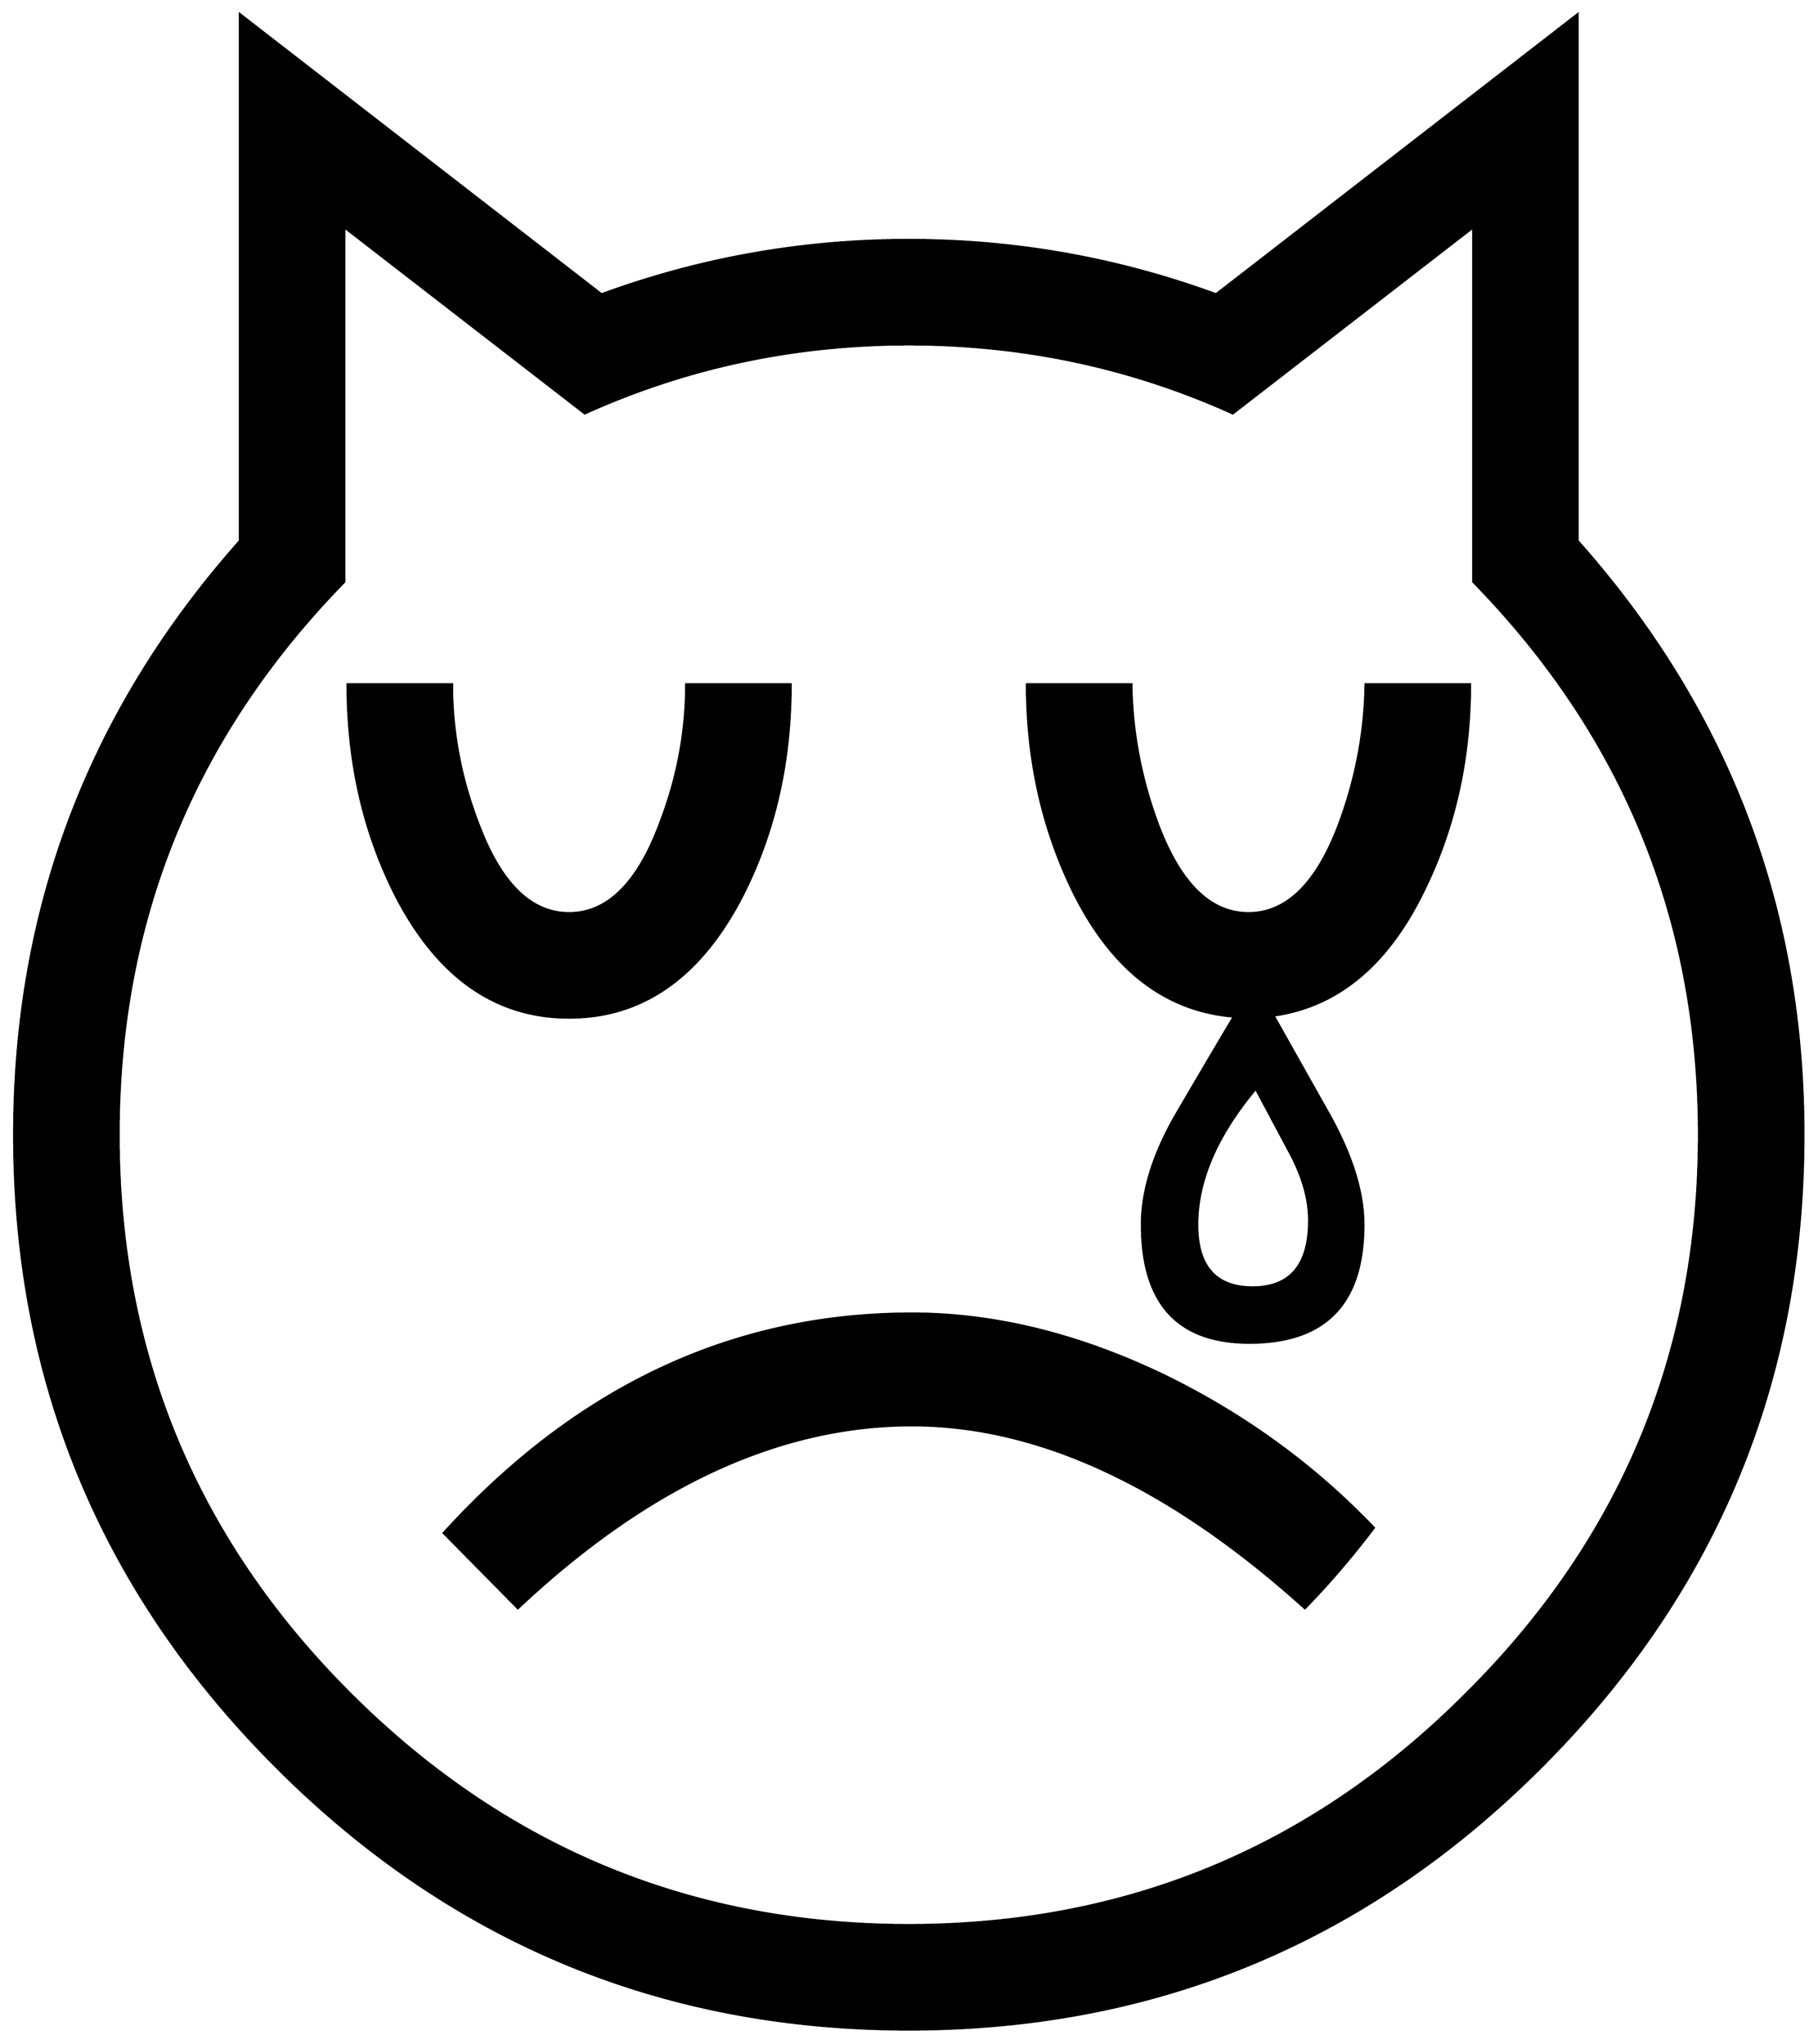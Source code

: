 


\begin{tikzpicture}[y=0.80pt, x=0.80pt, yscale=-1.0, xscale=1.0, inner sep=0pt, outer sep=0pt]
\begin{scope}[shift={(100.0,1706.0)},nonzero rule]
  \path[draw=.,fill=.,line width=1.600pt] (1794.0,-474.0) ..
    controls (1794.0,-238.0) and (1710.333,-36.333) ..
    (1543.0,131.0) .. controls (1375.667,298.333) and (1174.0,382.0)
    .. (938.0,382.0) .. controls (702.0,382.0) and (500.333,298.333)
    .. (333.0,131.0) .. controls (165.667,-36.333) and (82.0,-238.0)
    .. (82.0,-474.0) .. controls (82.0,-690.667) and
    (154.0,-880.0) .. (298.0,-1042.0) -- (298.0,-1546.0) --
    (644.0,-1278.0) .. controls (738.667,-1312.667) and
    (836.667,-1330.0) .. (938.0,-1330.0) .. controls
    (1039.333,-1330.0) and (1137.333,-1312.667) .. (1232.0,-1278.0) --
    (1578.0,-1546.0) -- (1578.0,-1042.0) .. controls
    (1722.0,-880.0) and (1794.0,-690.667) .. (1794.0,-474.0) --
    cycle(1694.0,-474.0) .. controls (1694.0,-679.333) and
    (1622.0,-855.667) .. (1478.0,-1003.0) -- (1478.0,-1342.0) --
    (1248.0,-1164.0) .. controls (1150.667,-1208.0) and
    (1047.333,-1230.0) .. (938.0,-1230.0) .. controls
    (828.667,-1230.0) and (725.333,-1208.0) .. (628.0,-1164.0) --
    (398.0,-1342.0) -- (398.0,-1003.0) .. controls
    (254.0,-855.667) and (182.0,-679.333) .. (182.0,-474.0) ..
    controls (182.0,-265.333) and (255.667,-87.333) .. (403.0,60.0) ..
    controls (551.0,208.0) and (729.333,282.0) .. (938.0,282.0) ..
    controls (1146.667,282.0) and (1324.667,208.0) .. (1472.0,60.0)
    .. controls (1620.0,-87.333) and (1694.0,-265.333) ..
    (1694.0,-474.0) -- cycle(1475.0,-905.0) .. controls
    (1475.0,-834.333) and (1460.667,-769.333) .. (1432.0,-710.0) ..
    controls (1397.333,-637.333) and (1349.0,-596.667) ..
    (1287.0,-588.0) .. controls (1305.0,-556.0) and
    (1323.0,-524.0) .. (1341.0,-492.0) .. controls
    (1362.333,-453.333) and (1373.0,-418.667) .. (1373.0,-388.0) ..
    controls (1373.0,-312.667) and (1336.667,-275.0) ..
    (1264.0,-275.0) .. controls (1195.333,-275.0) and
    (1161.0,-312.667) .. (1161.0,-388.0) .. controls
    (1161.0,-420.0) and (1171.667,-454.667) .. (1193.0,-492.0) ..
    controls (1211.667,-524.0) and (1230.333,-555.667) ..
    (1249.0,-587.0) .. controls (1183.667,-592.333) and
    (1132.667,-631.667) .. (1096.0,-705.0) .. controls
    (1066.0,-765.667) and (1051.0,-832.333) .. (1051.0,-905.0) --
    (1151.0,-905.0) .. controls (1151.667,-859.667) and
    (1160.0,-815.333) .. (1176.0,-772.0) .. controls
    (1197.333,-714.667) and (1226.333,-686.0) .. (1263.0,-686.0) ..
    controls (1299.667,-686.0) and (1328.667,-714.667) ..
    (1350.0,-772.0) .. controls (1366.0,-815.333) and
    (1374.333,-859.667) .. (1375.0,-905.0) -- (1475.0,-905.0) --
    cycle(825.0,-905.0) .. controls (825.0,-829.0) and
    (809.0,-760.333) .. (777.0,-699.0) .. controls (737.0,-623.667)
    and (682.333,-586.0) .. (613.0,-586.0) .. controls
    (543.667,-586.0) and (489.0,-623.667) .. (449.0,-699.0) ..
    controls (417.0,-760.333) and (401.0,-829.0) .. (401.0,-905.0)
    -- (501.0,-905.0) .. controls (501.0,-859.667) and
    (509.333,-815.333) .. (526.0,-772.0) .. controls (547.333,-714.667)
    and (576.333,-686.0) .. (613.0,-686.0) .. controls
    (649.667,-686.0) and (678.667,-714.667) .. (700.0,-772.0) ..
    controls (716.667,-815.333) and (725.0,-859.667) .. (725.0,-905.0)
    -- (825.0,-905.0) -- cycle(1383.0,-98.0) .. controls
    (1362.333,-70.667) and (1340.333,-45.0) .. (1317.0,-21.0) ..
    controls (1187.667,-137.667) and (1062.333,-196.0) ..
    (941.0,-196.0) .. controls (813.667,-196.0) and (688.0,-137.667)
    .. (564.0,-21.0) -- (493.0,-93.0) .. controls (620.333,-233.0)
    and (769.667,-303.0) .. (941.0,-303.0) .. controls
    (1019.667,-303.0) and (1100.0,-283.333) .. (1182.0,-244.0) ..
    controls (1258.667,-206.667) and (1325.667,-158.0) ..
    (1383.0,-98.0) -- cycle(1321.0,-392.0) .. controls
    (1321.0,-412.667) and (1314.667,-434.667) .. (1302.0,-458.0) ..
    controls (1291.333,-478.0) and (1280.667,-498.0) ..
    (1270.0,-518.0) .. controls (1232.667,-473.333) and
    (1214.0,-430.0) .. (1214.0,-388.0) .. controls
    (1214.0,-348.0) and (1231.667,-328.0) .. (1267.0,-328.0) ..
    controls (1303.0,-328.0) and (1321.0,-349.333) ..
    (1321.0,-392.0) -- cycle;
\end{scope}

\end{tikzpicture}

